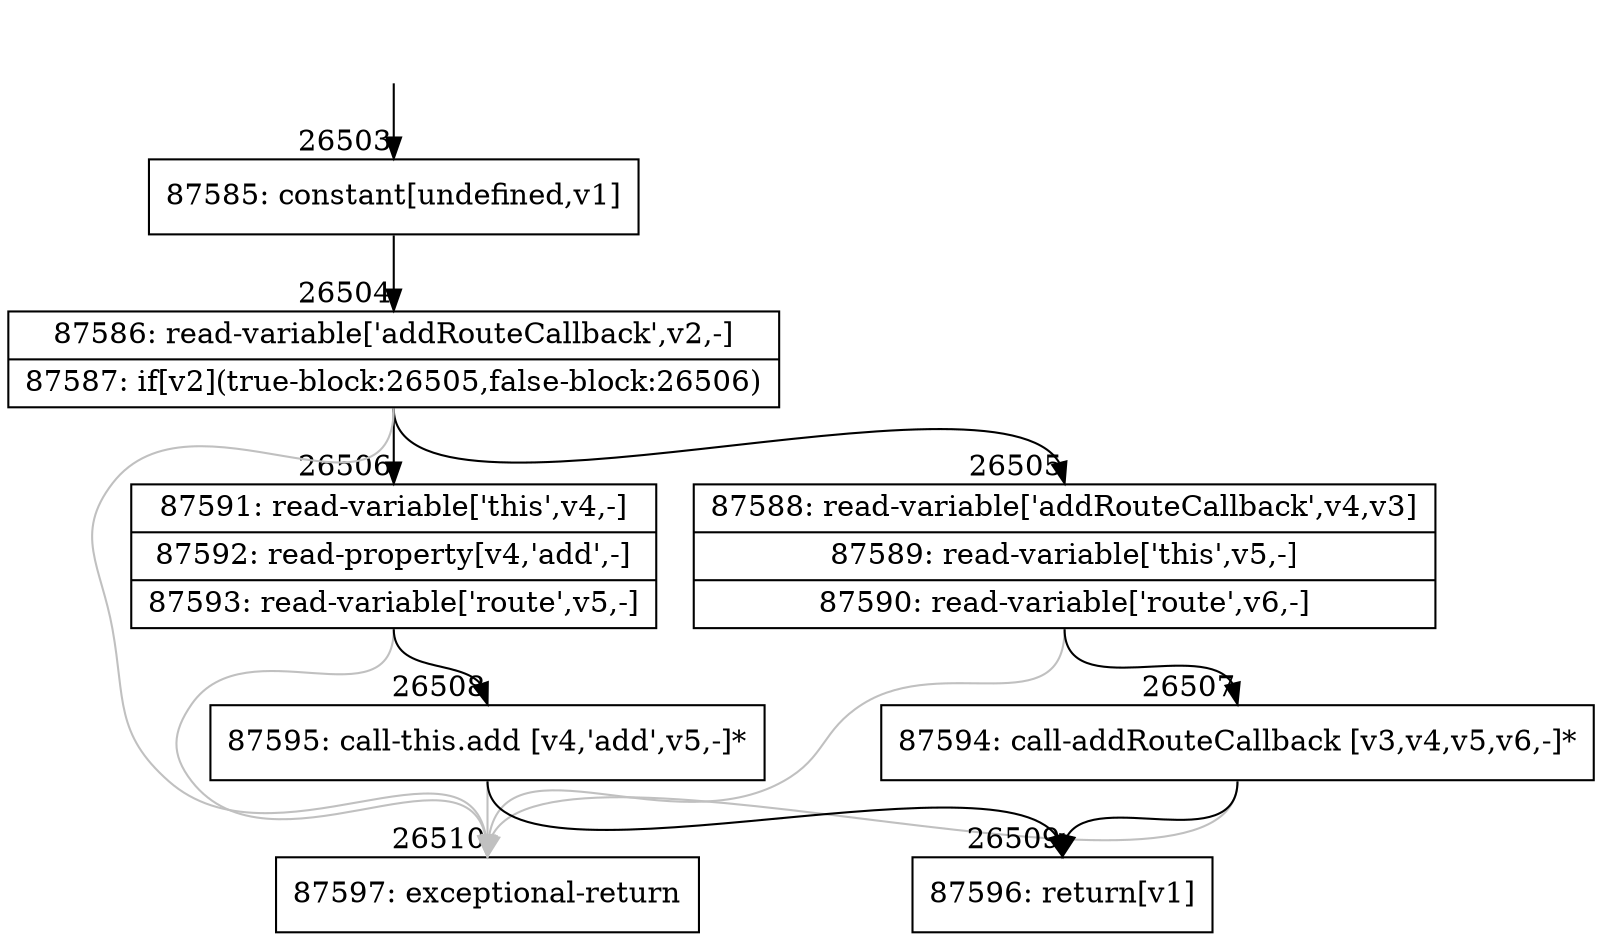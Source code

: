digraph {
rankdir="TD"
BB_entry2319[shape=none,label=""];
BB_entry2319 -> BB26503 [tailport=s, headport=n, headlabel="    26503"]
BB26503 [shape=record label="{87585: constant[undefined,v1]}" ] 
BB26503 -> BB26504 [tailport=s, headport=n, headlabel="      26504"]
BB26504 [shape=record label="{87586: read-variable['addRouteCallback',v2,-]|87587: if[v2](true-block:26505,false-block:26506)}" ] 
BB26504 -> BB26505 [tailport=s, headport=n, headlabel="      26505"]
BB26504 -> BB26506 [tailport=s, headport=n, headlabel="      26506"]
BB26504 -> BB26510 [tailport=s, headport=n, color=gray, headlabel="      26510"]
BB26505 [shape=record label="{87588: read-variable['addRouteCallback',v4,v3]|87589: read-variable['this',v5,-]|87590: read-variable['route',v6,-]}" ] 
BB26505 -> BB26507 [tailport=s, headport=n, headlabel="      26507"]
BB26505 -> BB26510 [tailport=s, headport=n, color=gray]
BB26506 [shape=record label="{87591: read-variable['this',v4,-]|87592: read-property[v4,'add',-]|87593: read-variable['route',v5,-]}" ] 
BB26506 -> BB26508 [tailport=s, headport=n, headlabel="      26508"]
BB26506 -> BB26510 [tailport=s, headport=n, color=gray]
BB26507 [shape=record label="{87594: call-addRouteCallback [v3,v4,v5,v6,-]*}" ] 
BB26507 -> BB26509 [tailport=s, headport=n, headlabel="      26509"]
BB26507 -> BB26510 [tailport=s, headport=n, color=gray]
BB26508 [shape=record label="{87595: call-this.add [v4,'add',v5,-]*}" ] 
BB26508 -> BB26509 [tailport=s, headport=n]
BB26508 -> BB26510 [tailport=s, headport=n, color=gray]
BB26509 [shape=record label="{87596: return[v1]}" ] 
BB26510 [shape=record label="{87597: exceptional-return}" ] 
//#$~ 48131
}
